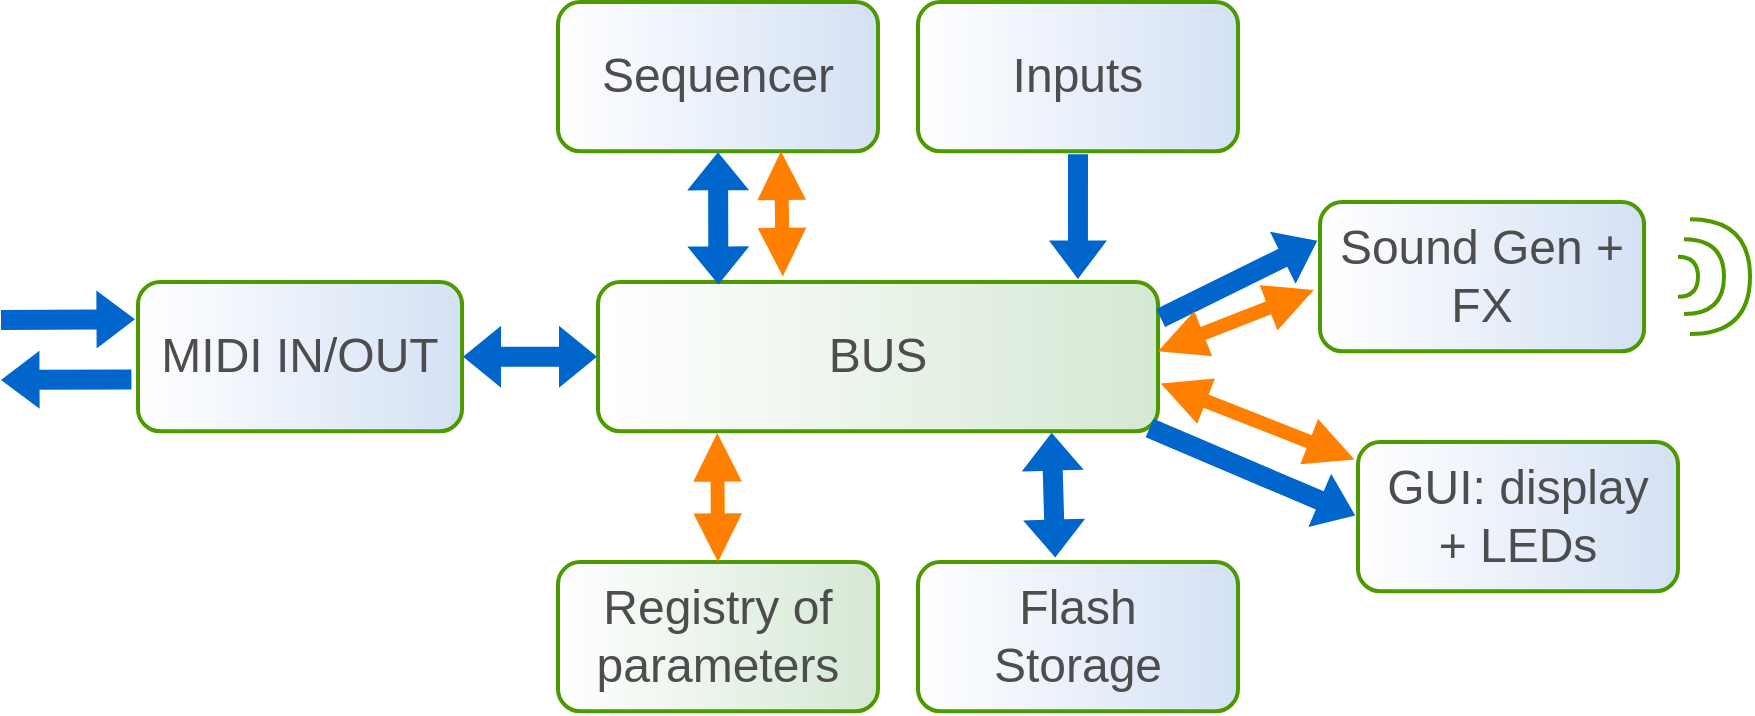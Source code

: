 <mxfile compressed="true" version="26.0.11"><diagram name="Page-1" id="eG5tvo9UgwHiR6DEYF9L"><mxGraphModel dx="954" dy="477" grid="1" gridSize="10" guides="1" tooltips="1" connect="1" arrows="1" fold="1" page="1" pageScale="1" pageWidth="1169" pageHeight="827" math="0" shadow="0"><root><mxCell id="0"/><mxCell id="1" parent="0"/><mxCell id="TZSDHcv375y_gvkYPDKj-7" value="MIDI IN/OUT" style="rounded=1;whiteSpace=wrap;html=1;shadow=0;strokeWidth=2;fillColor=#D4E1F5;gradientColor=#ffffff;fontFamily=Helvetica;fontSize=24;align=center;strokeColor=#4D9900;gradientDirection=west;fontColor=#4D4D4D;" parent="1" vertex="1"><mxGeometry x="129.996" y="180.002" width="162.036" height="74.667" as="geometry"/></mxCell><mxCell id="TZSDHcv375y_gvkYPDKj-8" value="Sound Gen + FX" style="rounded=1;whiteSpace=wrap;html=1;shadow=0;strokeWidth=2;fillColor=#D4E1F5;gradientColor=#ffffff;fontFamily=Helvetica;fontSize=24;align=center;strokeColor=#4D9900;gradientDirection=west;fontColor=#4D4D4D;" parent="1" vertex="1"><mxGeometry x="721.006" y="140" width="162.036" height="74.667" as="geometry"/></mxCell><mxCell id="TZSDHcv375y_gvkYPDKj-10" value="BUS" style="rounded=1;whiteSpace=wrap;html=1;shadow=0;strokeWidth=2;fillColor=#D5E8D4;gradientColor=#ffffff;fontFamily=Helvetica;fontSize=24;align=center;strokeColor=#4D9900;gradientDirection=west;fontColor=#4D4D4D;" parent="1" vertex="1"><mxGeometry x="360" y="180" width="280" height="74.67" as="geometry"/></mxCell><mxCell id="TZSDHcv375y_gvkYPDKj-12" value="Flash&lt;br&gt;Storage" style="rounded=1;whiteSpace=wrap;html=1;shadow=0;strokeWidth=2;fillColor=#D4E1F5;gradientColor=#ffffff;fontFamily=Helvetica;fontSize=24;align=center;strokeColor=#4D9900;gradientDirection=west;fontColor=#4D4D4D;" parent="1" vertex="1"><mxGeometry x="520" y="320" width="160" height="74.67" as="geometry"/></mxCell><mxCell id="TZSDHcv375y_gvkYPDKj-13" value="GUI: display &lt;br&gt;+ LEDs" style="rounded=1;whiteSpace=wrap;html=1;shadow=0;strokeWidth=2;fillColor=#D4E1F5;gradientColor=#ffffff;fontFamily=Helvetica;fontSize=24;align=center;strokeColor=#4D9900;gradientDirection=west;fontColor=#4D4D4D;" parent="1" vertex="1"><mxGeometry x="740" y="260" width="160" height="74.67" as="geometry"/></mxCell><mxCell id="Whw1uoBwT5rwK0WxoIqT-2" style="edgeStyle=none;rounded=0;html=1;shadow=0;endArrow=blockThin;endFill=1;jettySize=auto;orthogonalLoop=1;strokeWidth=3;fontFamily=Helvetica;fontSize=18;align=center;shape=flexArrow;strokeColor=none;fillColor=#0066CC;endWidth=16;endSize=5.42;width=8;sourcePerimeterSpacing=-2;dashed=1;fontColor=#4D4D4D;entryX=0;entryY=0.25;entryDx=0;entryDy=0;" parent="1" target="TZSDHcv375y_gvkYPDKj-7" edge="1"><mxGeometry relative="1" as="geometry"><mxPoint x="60" y="199" as="sourcePoint"/><mxPoint x="139.79" y="249.78" as="targetPoint"/></mxGeometry></mxCell><mxCell id="Whw1uoBwT5rwK0WxoIqT-3" style="edgeStyle=none;rounded=0;html=1;shadow=0;endArrow=blockThin;endFill=1;jettySize=auto;orthogonalLoop=1;strokeWidth=3;fontFamily=Helvetica;fontSize=18;align=center;shape=flexArrow;strokeColor=none;fillColor=#0066CC;endWidth=16;endSize=5.42;width=8;sourcePerimeterSpacing=-2;dashed=1;fontColor=#4D4D4D;exitX=-0.011;exitY=0.653;exitDx=0;exitDy=0;exitPerimeter=0;" parent="1" source="TZSDHcv375y_gvkYPDKj-7" edge="1"><mxGeometry relative="1" as="geometry"><mxPoint x="140" y="279.78" as="sourcePoint"/><mxPoint x="60" y="229" as="targetPoint"/></mxGeometry></mxCell><mxCell id="Whw1uoBwT5rwK0WxoIqT-10" style="edgeStyle=none;rounded=0;html=1;shadow=0;endArrow=blockThin;endFill=1;jettySize=auto;orthogonalLoop=1;strokeWidth=3;fontFamily=Helvetica;fontSize=18;align=center;shape=flexArrow;strokeColor=none;fillColor=#0066CC;endWidth=16;endSize=5.42;width=8;sourcePerimeterSpacing=-2;dashed=1;fontColor=#4D4D4D;entryX=0;entryY=0.25;entryDx=0;entryDy=0;exitX=1;exitY=0.25;exitDx=0;exitDy=0;" parent="1" source="TZSDHcv375y_gvkYPDKj-10" target="TZSDHcv375y_gvkYPDKj-8" edge="1"><mxGeometry relative="1" as="geometry"><mxPoint x="520" y="208" as="sourcePoint"/><mxPoint x="560" y="207.35" as="targetPoint"/></mxGeometry></mxCell><mxCell id="Whw1uoBwT5rwK0WxoIqT-13" value="Sequencer" style="rounded=1;whiteSpace=wrap;html=1;shadow=0;strokeWidth=2;fillColor=#D4E1F5;gradientColor=#ffffff;fontFamily=Helvetica;fontSize=24;align=center;strokeColor=#4D9900;gradientDirection=west;fontColor=#4D4D4D;" parent="1" vertex="1"><mxGeometry x="340" y="40" width="160" height="74.67" as="geometry"/></mxCell><mxCell id="Whw1uoBwT5rwK0WxoIqT-20" value="Inputs" style="rounded=1;whiteSpace=wrap;html=1;shadow=0;strokeWidth=2;fillColor=#D4E1F5;gradientColor=#ffffff;fontFamily=Helvetica;fontSize=24;align=center;strokeColor=#4D9900;gradientDirection=west;fontColor=#4D4D4D;" parent="1" vertex="1"><mxGeometry x="520" y="40" width="160" height="74.67" as="geometry"/></mxCell><mxCell id="r1k9Vs8_axK-B9l9-zTd-2" style="edgeStyle=none;rounded=0;html=1;shadow=0;endArrow=blockThin;endFill=1;jettySize=auto;orthogonalLoop=1;strokeWidth=3;fontFamily=Helvetica;fontSize=18;align=center;shape=flexArrow;strokeColor=none;fillColor=#0066CC;endWidth=16;endSize=5.42;width=8;sourcePerimeterSpacing=-2;dashed=1;fontColor=#4D4D4D;entryX=0.857;entryY=0;entryDx=0;entryDy=0;entryPerimeter=0;exitX=0.5;exitY=1;exitDx=0;exitDy=0;" edge="1" parent="1" source="Whw1uoBwT5rwK0WxoIqT-20" target="TZSDHcv375y_gvkYPDKj-10"><mxGeometry relative="1" as="geometry"><mxPoint x="660" y="130" as="sourcePoint"/><mxPoint x="660" y="140" as="targetPoint"/></mxGeometry></mxCell><mxCell id="r1k9Vs8_axK-B9l9-zTd-3" value="" style="shape=flexArrow;endArrow=classic;startArrow=classic;html=1;rounded=0;fillColor=#0066CC;strokeColor=none;entryX=0;entryY=0.5;entryDx=0;entryDy=0;exitX=1;exitY=0.5;exitDx=0;exitDy=0;" edge="1" parent="1" source="TZSDHcv375y_gvkYPDKj-7" target="TZSDHcv375y_gvkYPDKj-10"><mxGeometry width="100" height="100" relative="1" as="geometry"><mxPoint x="280" y="310" as="sourcePoint"/><mxPoint x="340" y="300" as="targetPoint"/></mxGeometry></mxCell><mxCell id="r1k9Vs8_axK-B9l9-zTd-4" value="" style="shape=flexArrow;endArrow=classic;startArrow=classic;html=1;rounded=0;fillColor=#0066CC;strokeColor=none;entryX=0.5;entryY=1;entryDx=0;entryDy=0;exitX=0.215;exitY=0.023;exitDx=0;exitDy=0;exitPerimeter=0;" edge="1" parent="1" source="TZSDHcv375y_gvkYPDKj-10" target="Whw1uoBwT5rwK0WxoIqT-13"><mxGeometry width="100" height="100" relative="1" as="geometry"><mxPoint x="490" y="130" as="sourcePoint"/><mxPoint x="370" y="140" as="targetPoint"/></mxGeometry></mxCell><mxCell id="r1k9Vs8_axK-B9l9-zTd-5" value="" style="shape=flexArrow;endArrow=classic;startArrow=classic;html=1;rounded=0;fillColor=#0066CC;strokeColor=none;exitX=0.429;exitY=-0.023;exitDx=0;exitDy=0;entryX=0.81;entryY=1.002;entryDx=0;entryDy=0;entryPerimeter=0;exitPerimeter=0;" edge="1" parent="1" source="TZSDHcv375y_gvkYPDKj-12" target="TZSDHcv375y_gvkYPDKj-10"><mxGeometry width="100" height="100" relative="1" as="geometry"><mxPoint x="460" y="360" as="sourcePoint"/><mxPoint x="460" y="300" as="targetPoint"/></mxGeometry></mxCell><mxCell id="r1k9Vs8_axK-B9l9-zTd-12" value="Registry of&lt;br&gt;parameters" style="rounded=1;whiteSpace=wrap;html=1;shadow=0;strokeWidth=2;fillColor=#D5E8D4;gradientColor=#ffffff;fontFamily=Helvetica;fontSize=24;align=center;strokeColor=#4D9900;gradientDirection=west;fontColor=#4D4D4D;" vertex="1" parent="1"><mxGeometry x="340" y="320" width="160" height="74.67" as="geometry"/></mxCell><mxCell id="r1k9Vs8_axK-B9l9-zTd-13" style="edgeStyle=none;rounded=0;html=1;shadow=0;endArrow=blockThin;endFill=1;jettySize=auto;orthogonalLoop=1;strokeWidth=3;fontFamily=Helvetica;fontSize=18;align=center;shape=flexArrow;strokeColor=none;fillColor=#0066CC;endWidth=16;endSize=5.42;width=8;sourcePerimeterSpacing=-2;dashed=1;fontColor=#4D4D4D;entryX=0;entryY=0.5;entryDx=0;entryDy=0;exitX=0.98;exitY=0.97;exitDx=0;exitDy=0;exitPerimeter=0;" edge="1" parent="1" source="TZSDHcv375y_gvkYPDKj-10" target="TZSDHcv375y_gvkYPDKj-13"><mxGeometry relative="1" as="geometry"><mxPoint x="630" y="250" as="sourcePoint"/><mxPoint x="630" y="310" as="targetPoint"/></mxGeometry></mxCell><mxCell id="r1k9Vs8_axK-B9l9-zTd-17" value="" style="endArrow=block;startArrow=block;html=1;rounded=0;exitX=0.5;exitY=0;exitDx=0;exitDy=0;strokeColor=#FF8000;strokeWidth=7;startFill=1;endFill=1;entryX=0.213;entryY=1.011;entryDx=0;entryDy=0;entryPerimeter=0;" edge="1" parent="1" source="r1k9Vs8_axK-B9l9-zTd-12" target="TZSDHcv375y_gvkYPDKj-10"><mxGeometry width="50" height="50" relative="1" as="geometry"><mxPoint x="270" y="320" as="sourcePoint"/><mxPoint x="418" y="260" as="targetPoint"/></mxGeometry></mxCell><mxCell id="r1k9Vs8_axK-B9l9-zTd-18" value="" style="group" vertex="1" connectable="0" parent="1"><mxGeometry x="900" y="148.67" width="36" height="57.33" as="geometry"/></mxCell><mxCell id="r1k9Vs8_axK-B9l9-zTd-6" value="" style="shape=requiredInterface;html=1;verticalLabelPosition=bottom;sketch=0;strokeWidth=2;fillColor=none;strokeColor=light-dark(#4d9900, #ededed);" vertex="1" parent="r1k9Vs8_axK-B9l9-zTd-18"><mxGeometry y="18.66" width="10" height="20" as="geometry"/></mxCell><mxCell id="r1k9Vs8_axK-B9l9-zTd-8" value="" style="shape=requiredInterface;html=1;verticalLabelPosition=bottom;sketch=0;strokeWidth=2;fillColor=none;strokeColor=light-dark(#4d9900, #ededed);" vertex="1" parent="r1k9Vs8_axK-B9l9-zTd-18"><mxGeometry x="3" y="9.99" width="20" height="37.33" as="geometry"/></mxCell><mxCell id="r1k9Vs8_axK-B9l9-zTd-9" value="" style="shape=requiredInterface;html=1;verticalLabelPosition=bottom;sketch=0;strokeWidth=2;fillColor=none;strokeColor=light-dark(#4d9900, #ededed);" vertex="1" parent="r1k9Vs8_axK-B9l9-zTd-18"><mxGeometry x="6" width="30" height="57.33" as="geometry"/></mxCell><mxCell id="r1k9Vs8_axK-B9l9-zTd-19" value="" style="endArrow=block;startArrow=block;html=1;rounded=0;exitX=-0.011;exitY=0.117;exitDx=0;exitDy=0;strokeColor=#FF8000;strokeWidth=7;startFill=1;endFill=1;entryX=1.005;entryY=0.679;entryDx=0;entryDy=0;entryPerimeter=0;exitPerimeter=0;" edge="1" parent="1" source="TZSDHcv375y_gvkYPDKj-13" target="TZSDHcv375y_gvkYPDKj-10"><mxGeometry width="50" height="50" relative="1" as="geometry"><mxPoint x="883" y="335" as="sourcePoint"/><mxPoint x="936" y="270" as="targetPoint"/></mxGeometry></mxCell><mxCell id="r1k9Vs8_axK-B9l9-zTd-21" value="" style="endArrow=block;startArrow=block;html=1;rounded=0;exitX=0.33;exitY=-0.037;exitDx=0;exitDy=0;strokeColor=#FF8000;strokeWidth=7;startFill=1;endFill=1;entryX=1.005;entryY=0.679;entryDx=0;entryDy=0;entryPerimeter=0;exitPerimeter=0;" edge="1" parent="1" source="TZSDHcv375y_gvkYPDKj-10"><mxGeometry width="50" height="50" relative="1" as="geometry"><mxPoint x="548.5" y="152.67" as="sourcePoint"/><mxPoint x="451.5" y="114.67" as="targetPoint"/></mxGeometry></mxCell><mxCell id="r1k9Vs8_axK-B9l9-zTd-22" value="" style="endArrow=block;startArrow=block;html=1;rounded=0;exitX=-0.019;exitY=0.589;exitDx=0;exitDy=0;strokeColor=#FF8000;strokeWidth=7;startFill=1;endFill=1;entryX=1.005;entryY=0.679;entryDx=0;entryDy=0;entryPerimeter=0;exitPerimeter=0;" edge="1" parent="1" source="TZSDHcv375y_gvkYPDKj-8"><mxGeometry width="50" height="50" relative="1" as="geometry"><mxPoint x="737" y="252.67" as="sourcePoint"/><mxPoint x="640" y="214.67" as="targetPoint"/></mxGeometry></mxCell></root></mxGraphModel></diagram></mxfile>